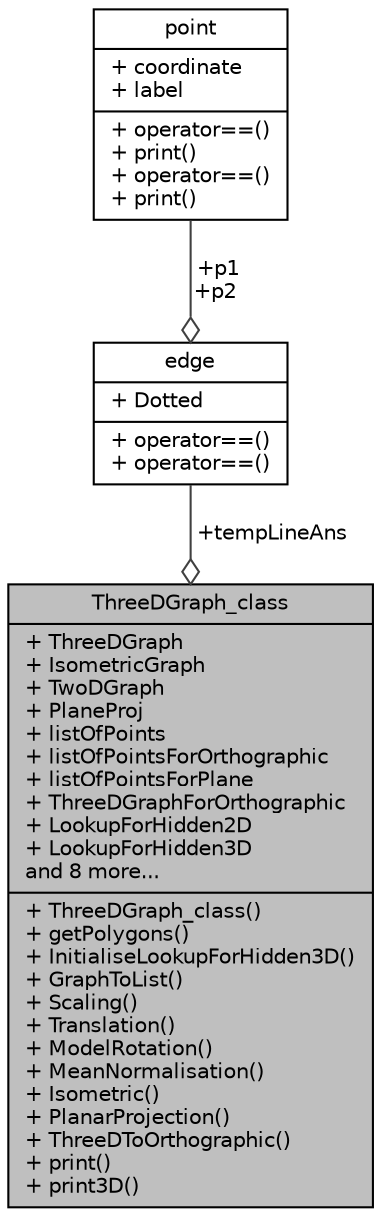 digraph "ThreeDGraph_class"
{
  edge [fontname="Helvetica",fontsize="10",labelfontname="Helvetica",labelfontsize="10"];
  node [fontname="Helvetica",fontsize="10",shape=record];
  Node1 [label="{ThreeDGraph_class\n|+ ThreeDGraph\l+ IsometricGraph\l+ TwoDGraph\l+ PlaneProj\l+ listOfPoints\l+ listOfPointsForOrthographic\l+ listOfPointsForPlane\l+ ThreeDGraphForOrthographic\l+ LookupForHidden2D\l+ LookupForHidden3D\land 8 more...\l|+ ThreeDGraph_class()\l+ getPolygons()\l+ InitialiseLookupForHidden3D()\l+ GraphToList()\l+ Scaling()\l+ Translation()\l+ ModelRotation()\l+ MeanNormalisation()\l+ Isometric()\l+ PlanarProjection()\l+ ThreeDToOrthographic()\l+ print()\l+ print3D()\l}",height=0.2,width=0.4,color="black", fillcolor="grey75", style="filled", fontcolor="black"];
  Node2 -> Node1 [color="grey25",fontsize="10",style="solid",label=" +tempLineAns" ,arrowhead="odiamond",fontname="Helvetica"];
  Node2 [label="{edge\n|+ Dotted\l|+ operator==()\l+ operator==()\l}",height=0.2,width=0.4,color="black", fillcolor="white", style="filled",URL="$structedge.html",tooltip="Struct edge. "];
  Node3 -> Node2 [color="grey25",fontsize="10",style="solid",label=" +p1\n+p2" ,arrowhead="odiamond",fontname="Helvetica"];
  Node3 [label="{point\n|+ coordinate\l+ label\l|+ operator==()\l+ print()\l+ operator==()\l+ print()\l}",height=0.2,width=0.4,color="black", fillcolor="white", style="filled",URL="$structpoint.html",tooltip="Struct point. "];
}
